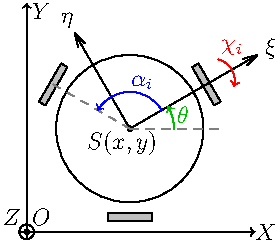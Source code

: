 unitsize(1.3cm);

path DOT = scale(0.03) * unitcircle;

// INERTIAL COORDINATES

label("$X$", (1.85,-1.4));
draw((-1.5,-1.4) -- (1.7,-1.4), arrow = Arrow(TeXHead));

label("$Y$", (-1.2, 1.6));
draw((-1.4,-1.5) -- (-1.4,1.7), arrow = Arrow(TeXHead));

label("$Z$", (-1.6, -1.2));
draw(shift(-1.4, -1.4) * scale(0.1) * unitcircle);

label("$O$", (-1.2, -1.2));
filldraw(shift(-1.4, -1.4) * DOT, black);

// CART

path PLATFORM = unitcircle;
draw(PLATFORM, black);
filldraw(DOT, black);
label("$S(x, y)$", (-0.1, -0.2));

path WHEEL = shift(0, -1.2) * box((0.3,0.05), (-0.3,-0.05));

fill(WHEEL, mediumgray);
draw(WHEEL, black);

path WHEEL_2 = rotate(120) * WHEEL;
fill(WHEEL_2, mediumgray);
draw(WHEEL_2, black);

path WHEEL_3 = rotate(240) * WHEEL;
fill(WHEEL_3, mediumgray);
draw(WHEEL_3, black);

// LOCAL COORDINATES

label("$\xi$", 2.2*(cos(pi/6),sin(pi/6)));
draw((0,0) -- 2*(cos(pi/6),sin(pi/6)), arrow = Arrow(SimpleHead));

label("$\eta$", 1.7*(cos(pi/2+pi/6),sin(pi/2+pi/6)));
draw((0,0) -- 1.5*(cos(pi/2+pi/6),sin(pi/2+pi/6)), arrow = Arrow(SimpleHead));

// ANGLES

label("$\alpha_i$", 0.65*(cos(pi/4+pi/6),sin(pi/4+pi/6)), blue);
draw((0,0) -- 1.2*(cos(pi-pi/6),sin(pi-pi/6)), dashed+gray);
draw(arc(
    (0,0),
    0.5*(cos(pi/6),sin(pi/6)),
    0.5*(cos(pi-pi/6),sin(pi-pi/6))
), arrow=Arrow(TeXHead), blue);

label("$\theta$", 0.75*(cos(-pi/12+pi/6),sin(-pi/12+pi/6)), heavygreen);
draw((0,0) -- (1.2,0), dashed+gray);
draw(arc(
    (0,0),
    0.6*(1,0),
    0.6*(cos(pi/6),sin(pi/6))
), arrow=Arrow(TeXHead), heavygreen);

label("$\chi_i$", 1.6*(cos(pi/6),sin(pi/6)) + (0, 0.3), red);
draw(arc(
    1.3*(cos(pi/6),sin(pi/6)),
    1.3*(cos(pi/6),sin(pi/6)) + 0.3*(cos(pi/6+pi/4),sin(pi/6 + pi/4)),
    1.3*(cos(pi/6),sin(pi/6)) + 0.3*(cos(pi/6-pi/4),sin(pi/6 - pi/4)),
    CW
), arrow=Arrow(TeXHead), red);

